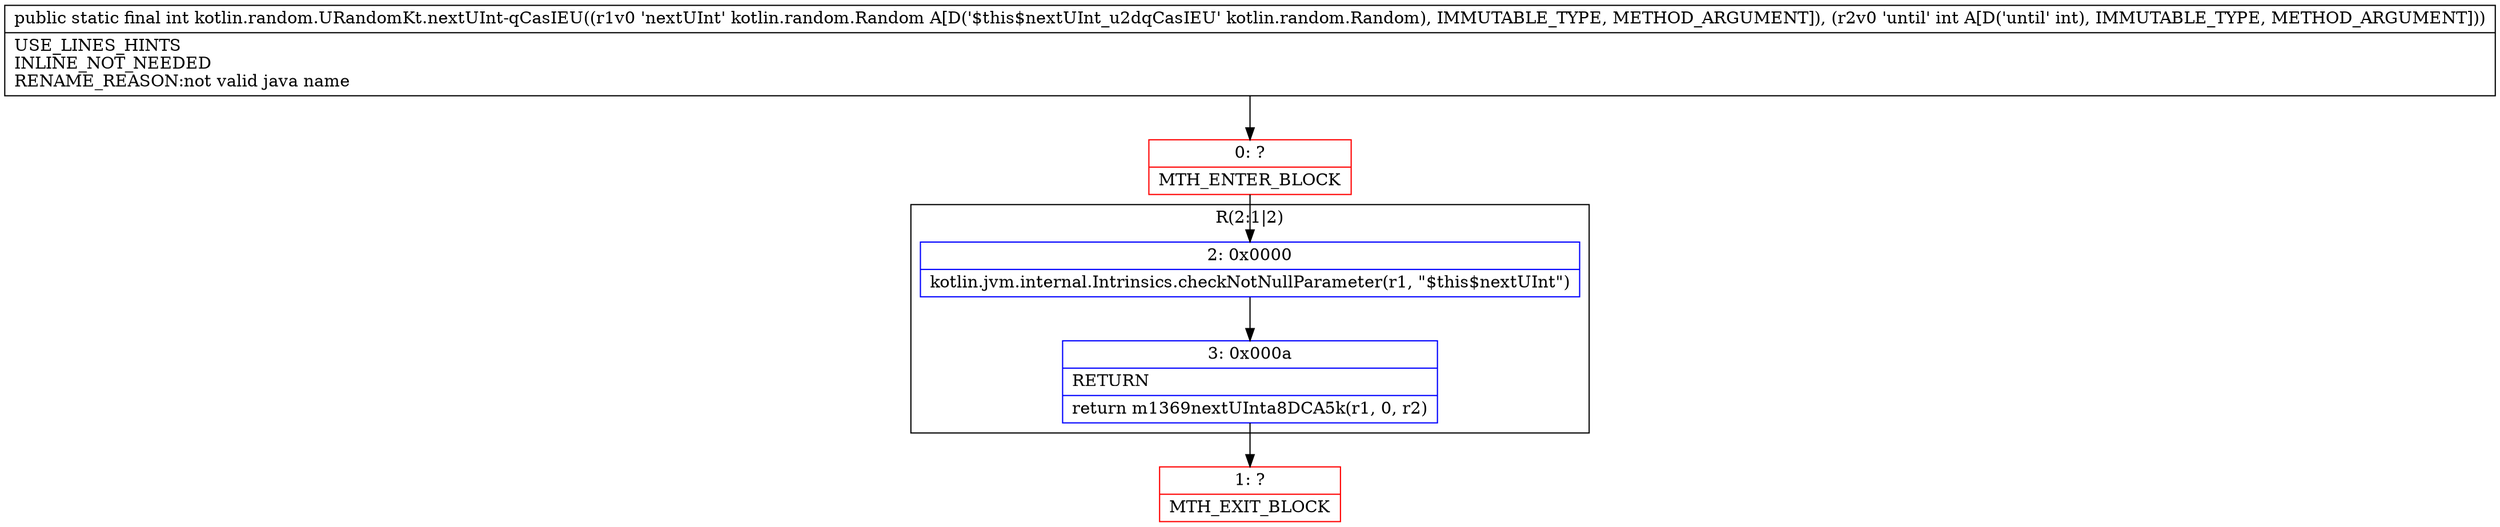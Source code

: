 digraph "CFG forkotlin.random.URandomKt.nextUInt\-qCasIEU(Lkotlin\/random\/Random;I)I" {
subgraph cluster_Region_2088122538 {
label = "R(2:1|2)";
node [shape=record,color=blue];
Node_2 [shape=record,label="{2\:\ 0x0000|kotlin.jvm.internal.Intrinsics.checkNotNullParameter(r1, \"$this$nextUInt\")\l}"];
Node_3 [shape=record,label="{3\:\ 0x000a|RETURN\l|return m1369nextUInta8DCA5k(r1, 0, r2)\l}"];
}
Node_0 [shape=record,color=red,label="{0\:\ ?|MTH_ENTER_BLOCK\l}"];
Node_1 [shape=record,color=red,label="{1\:\ ?|MTH_EXIT_BLOCK\l}"];
MethodNode[shape=record,label="{public static final int kotlin.random.URandomKt.nextUInt\-qCasIEU((r1v0 'nextUInt' kotlin.random.Random A[D('$this$nextUInt_u2dqCasIEU' kotlin.random.Random), IMMUTABLE_TYPE, METHOD_ARGUMENT]), (r2v0 'until' int A[D('until' int), IMMUTABLE_TYPE, METHOD_ARGUMENT]))  | USE_LINES_HINTS\lINLINE_NOT_NEEDED\lRENAME_REASON:not valid java name\l}"];
MethodNode -> Node_0;Node_2 -> Node_3;
Node_3 -> Node_1;
Node_0 -> Node_2;
}

